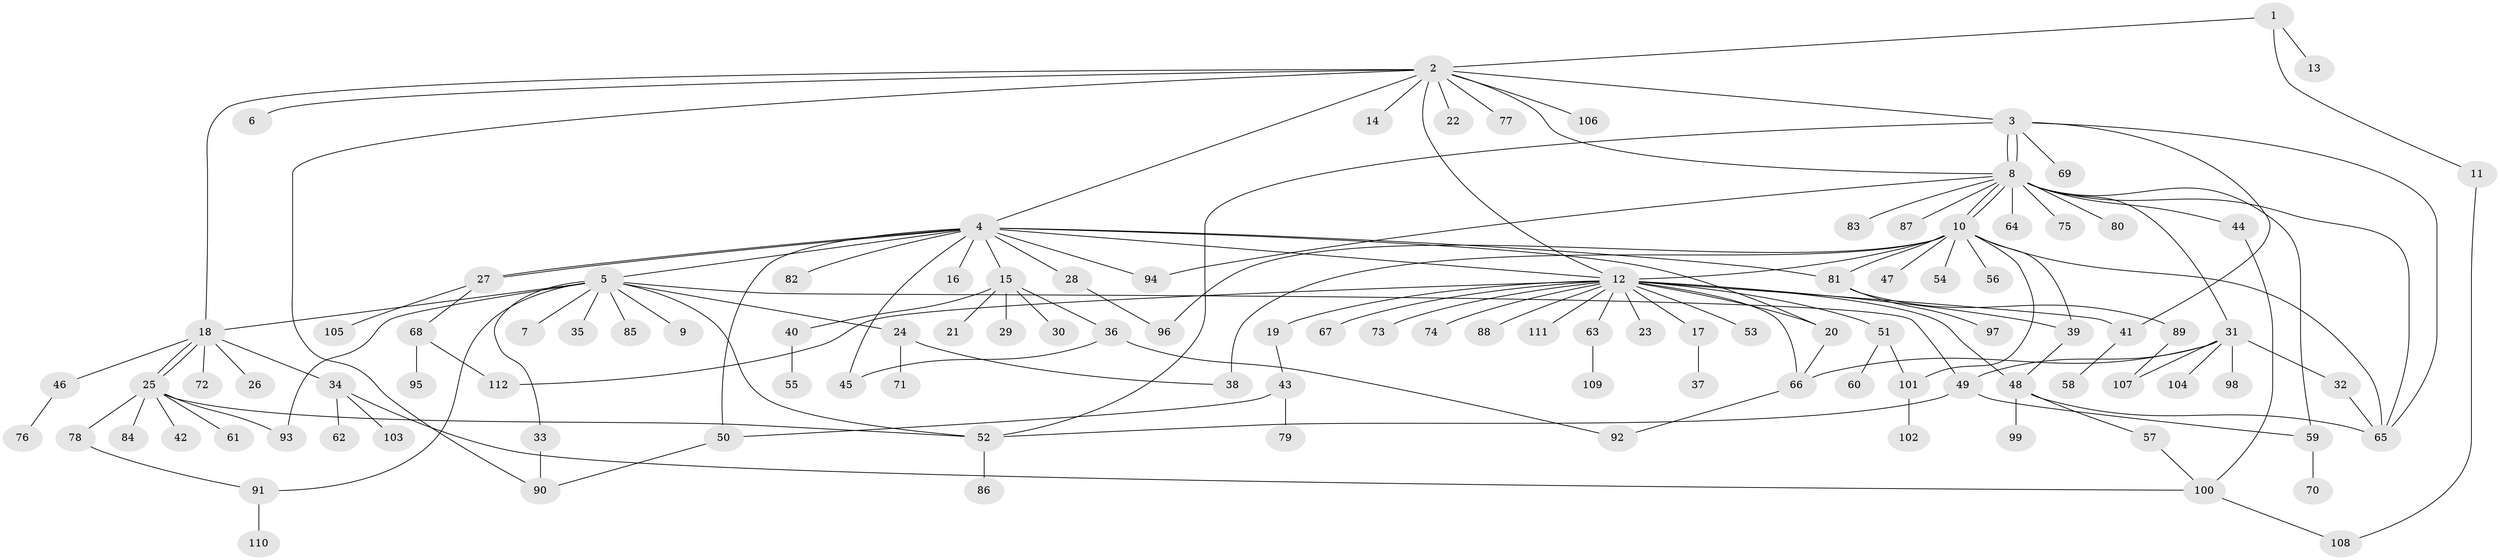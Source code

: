 // Generated by graph-tools (version 1.1) at 2025/25/03/09/25 03:25:58]
// undirected, 112 vertices, 151 edges
graph export_dot {
graph [start="1"]
  node [color=gray90,style=filled];
  1;
  2;
  3;
  4;
  5;
  6;
  7;
  8;
  9;
  10;
  11;
  12;
  13;
  14;
  15;
  16;
  17;
  18;
  19;
  20;
  21;
  22;
  23;
  24;
  25;
  26;
  27;
  28;
  29;
  30;
  31;
  32;
  33;
  34;
  35;
  36;
  37;
  38;
  39;
  40;
  41;
  42;
  43;
  44;
  45;
  46;
  47;
  48;
  49;
  50;
  51;
  52;
  53;
  54;
  55;
  56;
  57;
  58;
  59;
  60;
  61;
  62;
  63;
  64;
  65;
  66;
  67;
  68;
  69;
  70;
  71;
  72;
  73;
  74;
  75;
  76;
  77;
  78;
  79;
  80;
  81;
  82;
  83;
  84;
  85;
  86;
  87;
  88;
  89;
  90;
  91;
  92;
  93;
  94;
  95;
  96;
  97;
  98;
  99;
  100;
  101;
  102;
  103;
  104;
  105;
  106;
  107;
  108;
  109;
  110;
  111;
  112;
  1 -- 2;
  1 -- 11;
  1 -- 13;
  2 -- 3;
  2 -- 4;
  2 -- 6;
  2 -- 8;
  2 -- 12;
  2 -- 14;
  2 -- 18;
  2 -- 22;
  2 -- 77;
  2 -- 90;
  2 -- 106;
  3 -- 8;
  3 -- 8;
  3 -- 41;
  3 -- 52;
  3 -- 65;
  3 -- 69;
  4 -- 5;
  4 -- 12;
  4 -- 15;
  4 -- 16;
  4 -- 20;
  4 -- 27;
  4 -- 27;
  4 -- 28;
  4 -- 45;
  4 -- 50;
  4 -- 81;
  4 -- 82;
  4 -- 94;
  5 -- 7;
  5 -- 9;
  5 -- 18;
  5 -- 24;
  5 -- 33;
  5 -- 35;
  5 -- 49;
  5 -- 52;
  5 -- 85;
  5 -- 91;
  5 -- 93;
  8 -- 10;
  8 -- 10;
  8 -- 31;
  8 -- 44;
  8 -- 59;
  8 -- 64;
  8 -- 65;
  8 -- 75;
  8 -- 80;
  8 -- 83;
  8 -- 87;
  8 -- 94;
  10 -- 12;
  10 -- 38;
  10 -- 39;
  10 -- 47;
  10 -- 54;
  10 -- 56;
  10 -- 65;
  10 -- 81;
  10 -- 96;
  10 -- 101;
  11 -- 108;
  12 -- 17;
  12 -- 19;
  12 -- 20;
  12 -- 23;
  12 -- 39;
  12 -- 41;
  12 -- 48;
  12 -- 51;
  12 -- 53;
  12 -- 63;
  12 -- 66;
  12 -- 67;
  12 -- 73;
  12 -- 74;
  12 -- 88;
  12 -- 111;
  12 -- 112;
  15 -- 21;
  15 -- 29;
  15 -- 30;
  15 -- 36;
  15 -- 40;
  17 -- 37;
  18 -- 25;
  18 -- 25;
  18 -- 26;
  18 -- 34;
  18 -- 46;
  18 -- 72;
  19 -- 43;
  20 -- 66;
  24 -- 38;
  24 -- 71;
  25 -- 42;
  25 -- 52;
  25 -- 61;
  25 -- 78;
  25 -- 84;
  25 -- 93;
  27 -- 68;
  27 -- 105;
  28 -- 96;
  31 -- 32;
  31 -- 49;
  31 -- 66;
  31 -- 98;
  31 -- 104;
  31 -- 107;
  32 -- 65;
  33 -- 90;
  34 -- 62;
  34 -- 100;
  34 -- 103;
  36 -- 45;
  36 -- 92;
  39 -- 48;
  40 -- 55;
  41 -- 58;
  43 -- 50;
  43 -- 79;
  44 -- 100;
  46 -- 76;
  48 -- 57;
  48 -- 65;
  48 -- 99;
  49 -- 52;
  49 -- 59;
  50 -- 90;
  51 -- 60;
  51 -- 101;
  52 -- 86;
  57 -- 100;
  59 -- 70;
  63 -- 109;
  66 -- 92;
  68 -- 95;
  68 -- 112;
  78 -- 91;
  81 -- 89;
  81 -- 97;
  89 -- 107;
  91 -- 110;
  100 -- 108;
  101 -- 102;
}
